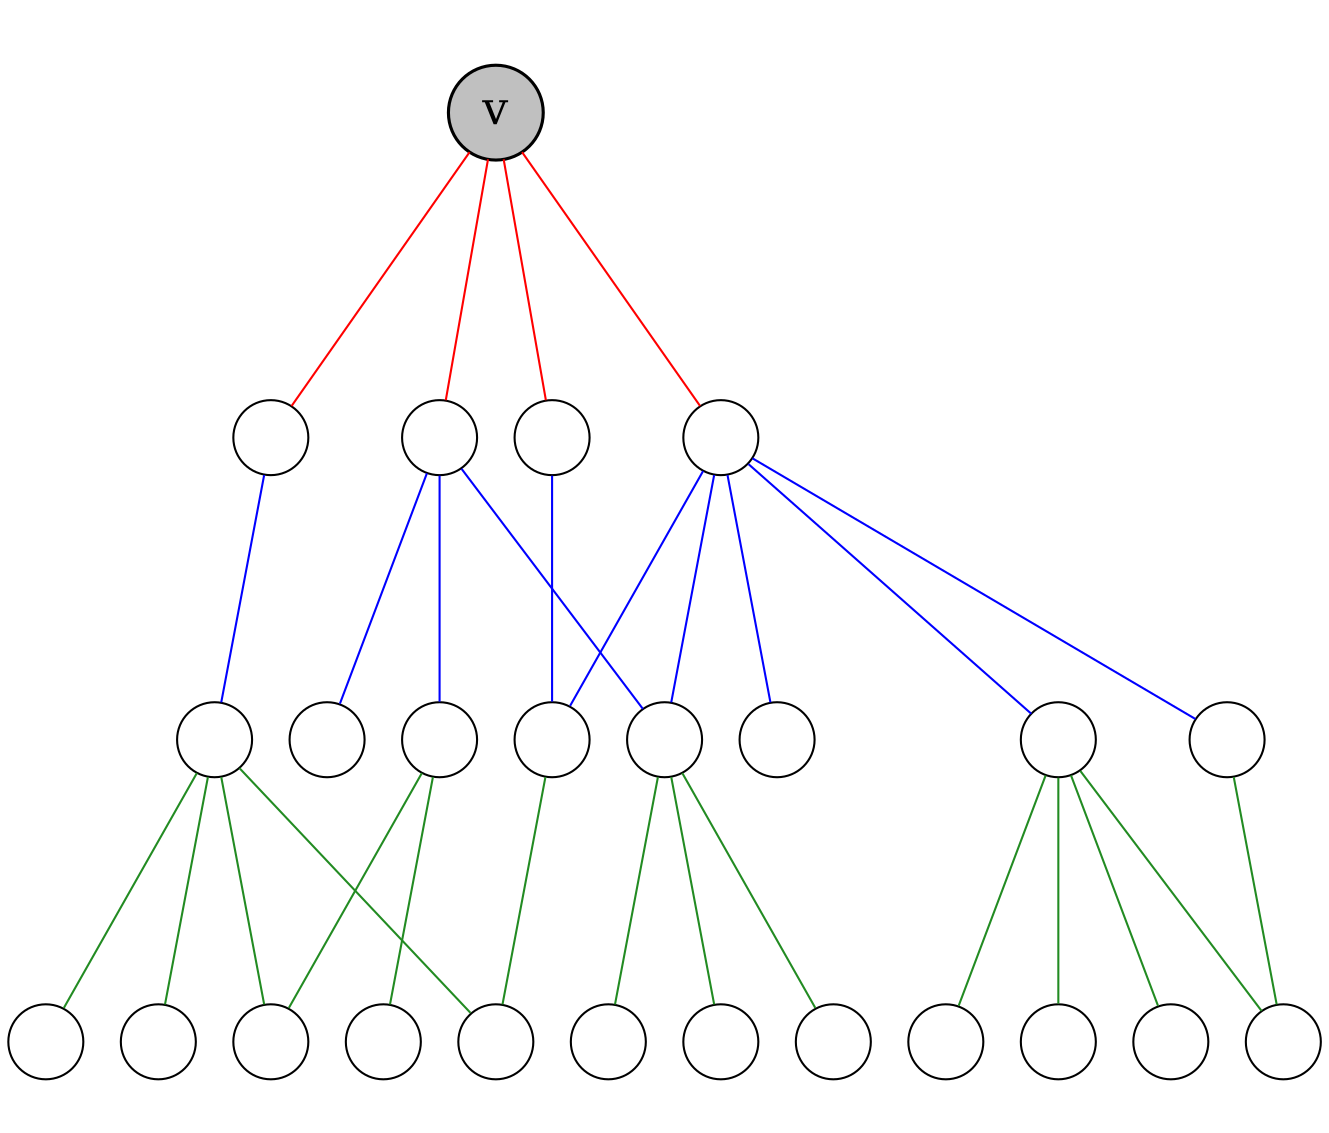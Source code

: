 graph G {
	ratio = .85
	ranksep = 0.4
	// overlap = true

	node[shape=circle, label=""]

	v[fontsize=22, label=v, fillcolor=gray, penwidth=1.5, style=filled, root=true]

	edge[color=red]
	v -- a0
	v -- a1
	v -- a2
	v -- a3

	edge[color=blue]
	a0 -- b0
	a0 -- b1
	a0 -- b2
	a1 -- b3
	a1 -- b4
	a1 -- b5
	a1 -- b6
	a1 -- b2
	a2 -- b6
	a3 -- b7


	edge[color=ForestGreen]
	b7 -- c0
	b7 -- c1
	b7 -- c2
	b7 -- c3
	b6 -- c3
	b2 -- c4
	b2 -- c5
	b2 -- c6
	b0 -- c0
	b0 -- c7
	b4 -- c8
	b4 -- c9
	b4 -- c10
	b4 -- c11
	b5 -- c11
}
